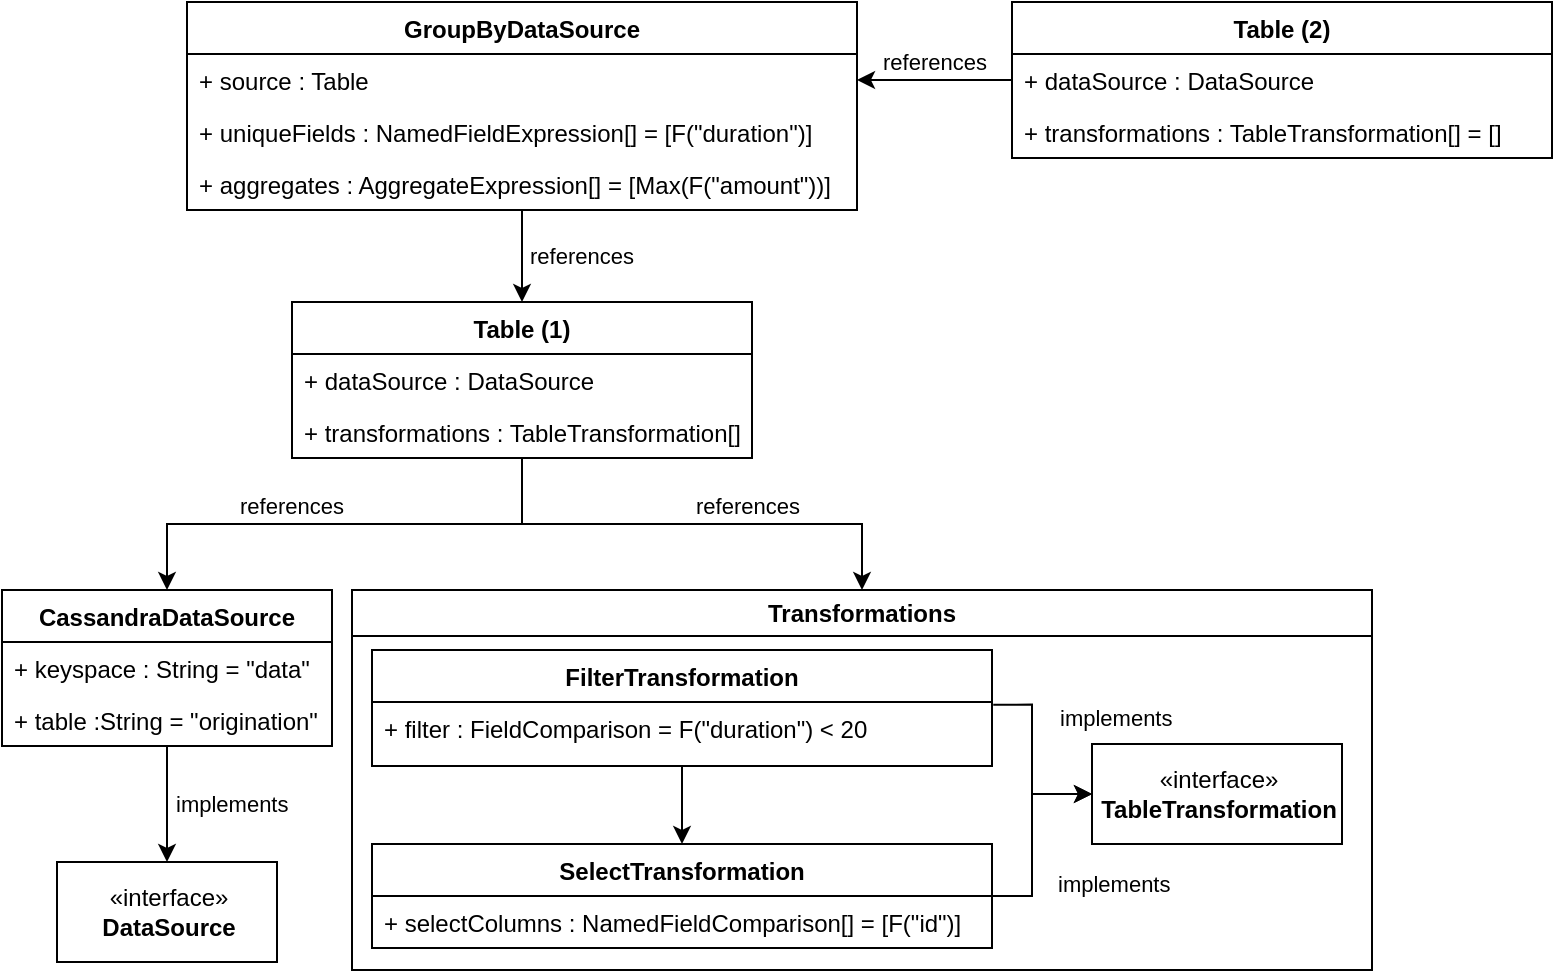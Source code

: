 <mxfile version="20.8.16" type="device"><diagram name="Page-1" id="KBbJDJjWDzGwug0KF9Dm"><mxGraphModel dx="1927" dy="1921" grid="1" gridSize="10" guides="1" tooltips="1" connect="1" arrows="1" fold="1" page="1" pageScale="1" pageWidth="827" pageHeight="1169" math="0" shadow="0"><root><mxCell id="0"/><mxCell id="1" parent="0"/><mxCell id="lyB78FKVTqBPmmSMDDMU-1" value="references" style="edgeStyle=orthogonalEdgeStyle;rounded=0;orthogonalLoop=1;jettySize=auto;html=1;exitX=0.5;exitY=0;exitDx=0;exitDy=0;labelPosition=right;verticalLabelPosition=top;align=left;verticalAlign=bottom;endArrow=none;endFill=0;startArrow=classic;startFill=1;" parent="1" source="lyB78FKVTqBPmmSMDDMU-2" target="lyB78FKVTqBPmmSMDDMU-17" edge="1"><mxGeometry relative="1" as="geometry"/></mxCell><mxCell id="lyB78FKVTqBPmmSMDDMU-2" value="Transformations" style="swimlane;whiteSpace=wrap;html=1;" parent="1" vertex="1"><mxGeometry x="100" y="54" width="510" height="190" as="geometry"/></mxCell><mxCell id="lyB78FKVTqBPmmSMDDMU-3" value="«interface»&lt;br&gt;&lt;b&gt;TableTransformation&lt;/b&gt;" style="html=1;" parent="lyB78FKVTqBPmmSMDDMU-2" vertex="1"><mxGeometry x="370" y="77" width="125" height="50" as="geometry"/></mxCell><mxCell id="lyB78FKVTqBPmmSMDDMU-4" value="implements" style="edgeStyle=orthogonalEdgeStyle;rounded=0;orthogonalLoop=1;jettySize=auto;html=1;exitX=1.002;exitY=0.042;exitDx=0;exitDy=0;labelPosition=right;verticalLabelPosition=top;align=left;verticalAlign=bottom;exitPerimeter=0;spacing=14;" parent="lyB78FKVTqBPmmSMDDMU-2" source="lyB78FKVTqBPmmSMDDMU-7" target="lyB78FKVTqBPmmSMDDMU-3" edge="1"><mxGeometry relative="1" as="geometry"><Array as="points"><mxPoint x="340" y="57"/><mxPoint x="340" y="102"/></Array></mxGeometry></mxCell><mxCell id="lyB78FKVTqBPmmSMDDMU-5" value="" style="edgeStyle=orthogonalEdgeStyle;rounded=0;orthogonalLoop=1;jettySize=auto;html=1;entryX=0.5;entryY=0;entryDx=0;entryDy=0;" parent="lyB78FKVTqBPmmSMDDMU-2" source="lyB78FKVTqBPmmSMDDMU-6" target="lyB78FKVTqBPmmSMDDMU-9" edge="1"><mxGeometry relative="1" as="geometry"/></mxCell><mxCell id="lyB78FKVTqBPmmSMDDMU-6" value="FilterTransformation" style="swimlane;fontStyle=1;childLayout=stackLayout;horizontal=1;startSize=26;fillColor=none;horizontalStack=0;resizeParent=1;resizeParentMax=0;resizeLast=0;collapsible=1;marginBottom=0;" parent="lyB78FKVTqBPmmSMDDMU-2" vertex="1"><mxGeometry x="10" y="30" width="310" height="58" as="geometry"/></mxCell><mxCell id="lyB78FKVTqBPmmSMDDMU-7" value="+ filter : FieldComparison = F(&quot;duration&quot;) &lt; 20" style="text;strokeColor=none;fillColor=none;align=left;verticalAlign=top;spacingLeft=4;spacingRight=4;overflow=hidden;rotatable=0;points=[[0,0.5],[1,0.5]];portConstraint=eastwest;" parent="lyB78FKVTqBPmmSMDDMU-6" vertex="1"><mxGeometry y="26" width="310" height="32" as="geometry"/></mxCell><mxCell id="lyB78FKVTqBPmmSMDDMU-8" value="implements" style="edgeStyle=orthogonalEdgeStyle;rounded=0;orthogonalLoop=1;jettySize=auto;html=1;entryX=0;entryY=0.5;entryDx=0;entryDy=0;labelPosition=right;verticalLabelPosition=bottom;align=left;verticalAlign=top;spacing=13;" parent="lyB78FKVTqBPmmSMDDMU-2" source="lyB78FKVTqBPmmSMDDMU-9" target="lyB78FKVTqBPmmSMDDMU-3" edge="1"><mxGeometry relative="1" as="geometry"><Array as="points"><mxPoint x="340" y="153"/><mxPoint x="340" y="102"/></Array></mxGeometry></mxCell><mxCell id="lyB78FKVTqBPmmSMDDMU-9" value="SelectTransformation" style="swimlane;fontStyle=1;childLayout=stackLayout;horizontal=1;startSize=26;fillColor=none;horizontalStack=0;resizeParent=1;resizeParentMax=0;resizeLast=0;collapsible=1;marginBottom=0;" parent="lyB78FKVTqBPmmSMDDMU-2" vertex="1"><mxGeometry x="10" y="127" width="310" height="52" as="geometry"/></mxCell><mxCell id="lyB78FKVTqBPmmSMDDMU-10" value="+ selectColumns : NamedFieldComparison[] = [F(&quot;id&quot;)]" style="text;strokeColor=none;fillColor=none;align=left;verticalAlign=top;spacingLeft=4;spacingRight=4;overflow=hidden;rotatable=0;points=[[0,0.5],[1,0.5]];portConstraint=eastwest;" parent="lyB78FKVTqBPmmSMDDMU-9" vertex="1"><mxGeometry y="26" width="310" height="26" as="geometry"/></mxCell><mxCell id="lyB78FKVTqBPmmSMDDMU-11" value="«interface»&lt;br&gt;&lt;b&gt;DataSource&lt;/b&gt;" style="html=1;" parent="1" vertex="1"><mxGeometry x="-47.5" y="190" width="110" height="50" as="geometry"/></mxCell><mxCell id="lyB78FKVTqBPmmSMDDMU-12" value="references" style="edgeStyle=orthogonalEdgeStyle;rounded=0;orthogonalLoop=1;jettySize=auto;html=1;exitX=0.5;exitY=0;exitDx=0;exitDy=0;labelPosition=left;verticalLabelPosition=top;align=right;verticalAlign=bottom;endArrow=none;endFill=0;startArrow=classic;startFill=1;" parent="1" source="lyB78FKVTqBPmmSMDDMU-13" target="lyB78FKVTqBPmmSMDDMU-17" edge="1"><mxGeometry relative="1" as="geometry"/></mxCell><mxCell id="lyB78FKVTqBPmmSMDDMU-13" value="CassandraDataSource" style="swimlane;fontStyle=1;childLayout=stackLayout;horizontal=1;startSize=26;fillColor=none;horizontalStack=0;resizeParent=1;resizeParentMax=0;resizeLast=0;collapsible=1;marginBottom=0;" parent="1" vertex="1"><mxGeometry x="-75" y="54" width="165" height="78" as="geometry"/></mxCell><mxCell id="lyB78FKVTqBPmmSMDDMU-14" value="+ keyspace : String = &quot;data&quot;" style="text;strokeColor=none;fillColor=none;align=left;verticalAlign=top;spacingLeft=4;spacingRight=4;overflow=hidden;rotatable=0;points=[[0,0.5],[1,0.5]];portConstraint=eastwest;" parent="lyB78FKVTqBPmmSMDDMU-13" vertex="1"><mxGeometry y="26" width="165" height="26" as="geometry"/></mxCell><mxCell id="lyB78FKVTqBPmmSMDDMU-15" value="+ table :String = &quot;origination&quot;" style="text;strokeColor=none;fillColor=none;align=left;verticalAlign=top;spacingLeft=4;spacingRight=4;overflow=hidden;rotatable=0;points=[[0,0.5],[1,0.5]];portConstraint=eastwest;" parent="lyB78FKVTqBPmmSMDDMU-13" vertex="1"><mxGeometry y="52" width="165" height="26" as="geometry"/></mxCell><mxCell id="lyB78FKVTqBPmmSMDDMU-16" value="implements" style="edgeStyle=orthogonalEdgeStyle;rounded=0;orthogonalLoop=1;jettySize=auto;html=1;labelPosition=right;verticalLabelPosition=middle;align=left;verticalAlign=middle;spacing=4;" parent="1" source="lyB78FKVTqBPmmSMDDMU-13" target="lyB78FKVTqBPmmSMDDMU-11" edge="1"><mxGeometry relative="1" as="geometry"><mxPoint x="-35" y="210" as="sourcePoint"/></mxGeometry></mxCell><mxCell id="lyB78FKVTqBPmmSMDDMU-17" value="Table (1)" style="swimlane;fontStyle=1;childLayout=stackLayout;horizontal=1;startSize=26;fillColor=none;horizontalStack=0;resizeParent=1;resizeParentMax=0;resizeLast=0;collapsible=1;marginBottom=0;" parent="1" vertex="1"><mxGeometry x="70" y="-90" width="230" height="78" as="geometry"/></mxCell><mxCell id="lyB78FKVTqBPmmSMDDMU-18" value="+ dataSource : DataSource" style="text;strokeColor=none;fillColor=none;align=left;verticalAlign=top;spacingLeft=4;spacingRight=4;overflow=hidden;rotatable=0;points=[[0,0.5],[1,0.5]];portConstraint=eastwest;" parent="lyB78FKVTqBPmmSMDDMU-17" vertex="1"><mxGeometry y="26" width="230" height="26" as="geometry"/></mxCell><mxCell id="lyB78FKVTqBPmmSMDDMU-19" value="+ transformations : TableTransformation[]" style="text;strokeColor=none;fillColor=none;align=left;verticalAlign=top;spacingLeft=4;spacingRight=4;overflow=hidden;rotatable=0;points=[[0,0.5],[1,0.5]];portConstraint=eastwest;" parent="lyB78FKVTqBPmmSMDDMU-17" vertex="1"><mxGeometry y="52" width="230" height="26" as="geometry"/></mxCell><mxCell id="lyB78FKVTqBPmmSMDDMU-28" value="references" style="edgeStyle=orthogonalEdgeStyle;rounded=0;orthogonalLoop=1;jettySize=auto;html=1;entryX=0.5;entryY=0;entryDx=0;entryDy=0;labelPosition=right;verticalLabelPosition=middle;align=left;verticalAlign=middle;spacing=4;" parent="1" source="lyB78FKVTqBPmmSMDDMU-20" target="lyB78FKVTqBPmmSMDDMU-17" edge="1"><mxGeometry relative="1" as="geometry"><mxPoint as="offset"/></mxGeometry></mxCell><mxCell id="lyB78FKVTqBPmmSMDDMU-20" value="GroupByDataSource" style="swimlane;fontStyle=1;childLayout=stackLayout;horizontal=1;startSize=26;fillColor=none;horizontalStack=0;resizeParent=1;resizeParentMax=0;resizeLast=0;collapsible=1;marginBottom=0;" parent="1" vertex="1"><mxGeometry x="17.5" y="-240" width="335" height="104" as="geometry"/></mxCell><mxCell id="lyB78FKVTqBPmmSMDDMU-21" value="+ source : Table" style="text;strokeColor=none;fillColor=none;align=left;verticalAlign=top;spacingLeft=4;spacingRight=4;overflow=hidden;rotatable=0;points=[[0,0.5],[1,0.5]];portConstraint=eastwest;" parent="lyB78FKVTqBPmmSMDDMU-20" vertex="1"><mxGeometry y="26" width="335" height="26" as="geometry"/></mxCell><mxCell id="lyB78FKVTqBPmmSMDDMU-22" value="+ uniqueFields : NamedFieldExpression[] = [F(&quot;duration&quot;)]" style="text;strokeColor=none;fillColor=none;align=left;verticalAlign=top;spacingLeft=4;spacingRight=4;overflow=hidden;rotatable=0;points=[[0,0.5],[1,0.5]];portConstraint=eastwest;" parent="lyB78FKVTqBPmmSMDDMU-20" vertex="1"><mxGeometry y="52" width="335" height="26" as="geometry"/></mxCell><mxCell id="lyB78FKVTqBPmmSMDDMU-27" value="+ aggregates : AggregateExpression[] = [Max(F(&quot;amount&quot;))]" style="text;strokeColor=none;fillColor=none;align=left;verticalAlign=top;spacingLeft=4;spacingRight=4;overflow=hidden;rotatable=0;points=[[0,0.5],[1,0.5]];portConstraint=eastwest;" parent="lyB78FKVTqBPmmSMDDMU-20" vertex="1"><mxGeometry y="78" width="335" height="26" as="geometry"/></mxCell><mxCell id="lyB78FKVTqBPmmSMDDMU-23" value="Table (2)" style="swimlane;fontStyle=1;childLayout=stackLayout;horizontal=1;startSize=26;fillColor=none;horizontalStack=0;resizeParent=1;resizeParentMax=0;resizeLast=0;collapsible=1;marginBottom=0;" parent="1" vertex="1"><mxGeometry x="430" y="-240" width="270" height="78" as="geometry"/></mxCell><mxCell id="lyB78FKVTqBPmmSMDDMU-24" value="+ dataSource : DataSource" style="text;strokeColor=none;fillColor=none;align=left;verticalAlign=top;spacingLeft=4;spacingRight=4;overflow=hidden;rotatable=0;points=[[0,0.5],[1,0.5]];portConstraint=eastwest;" parent="lyB78FKVTqBPmmSMDDMU-23" vertex="1"><mxGeometry y="26" width="270" height="26" as="geometry"/></mxCell><mxCell id="lyB78FKVTqBPmmSMDDMU-25" value="+ transformations : TableTransformation[] = []" style="text;strokeColor=none;fillColor=none;align=left;verticalAlign=top;spacingLeft=4;spacingRight=4;overflow=hidden;rotatable=0;points=[[0,0.5],[1,0.5]];portConstraint=eastwest;" parent="lyB78FKVTqBPmmSMDDMU-23" vertex="1"><mxGeometry y="52" width="270" height="26" as="geometry"/></mxCell><mxCell id="lyB78FKVTqBPmmSMDDMU-26" value="references" style="edgeStyle=orthogonalEdgeStyle;rounded=0;orthogonalLoop=1;jettySize=auto;html=1;exitX=0;exitY=0.5;exitDx=0;exitDy=0;entryX=1;entryY=0.5;entryDx=0;entryDy=0;labelPosition=center;verticalLabelPosition=top;align=center;verticalAlign=bottom;" parent="1" source="lyB78FKVTqBPmmSMDDMU-24" target="lyB78FKVTqBPmmSMDDMU-21" edge="1"><mxGeometry relative="1" as="geometry"/></mxCell></root></mxGraphModel></diagram></mxfile>